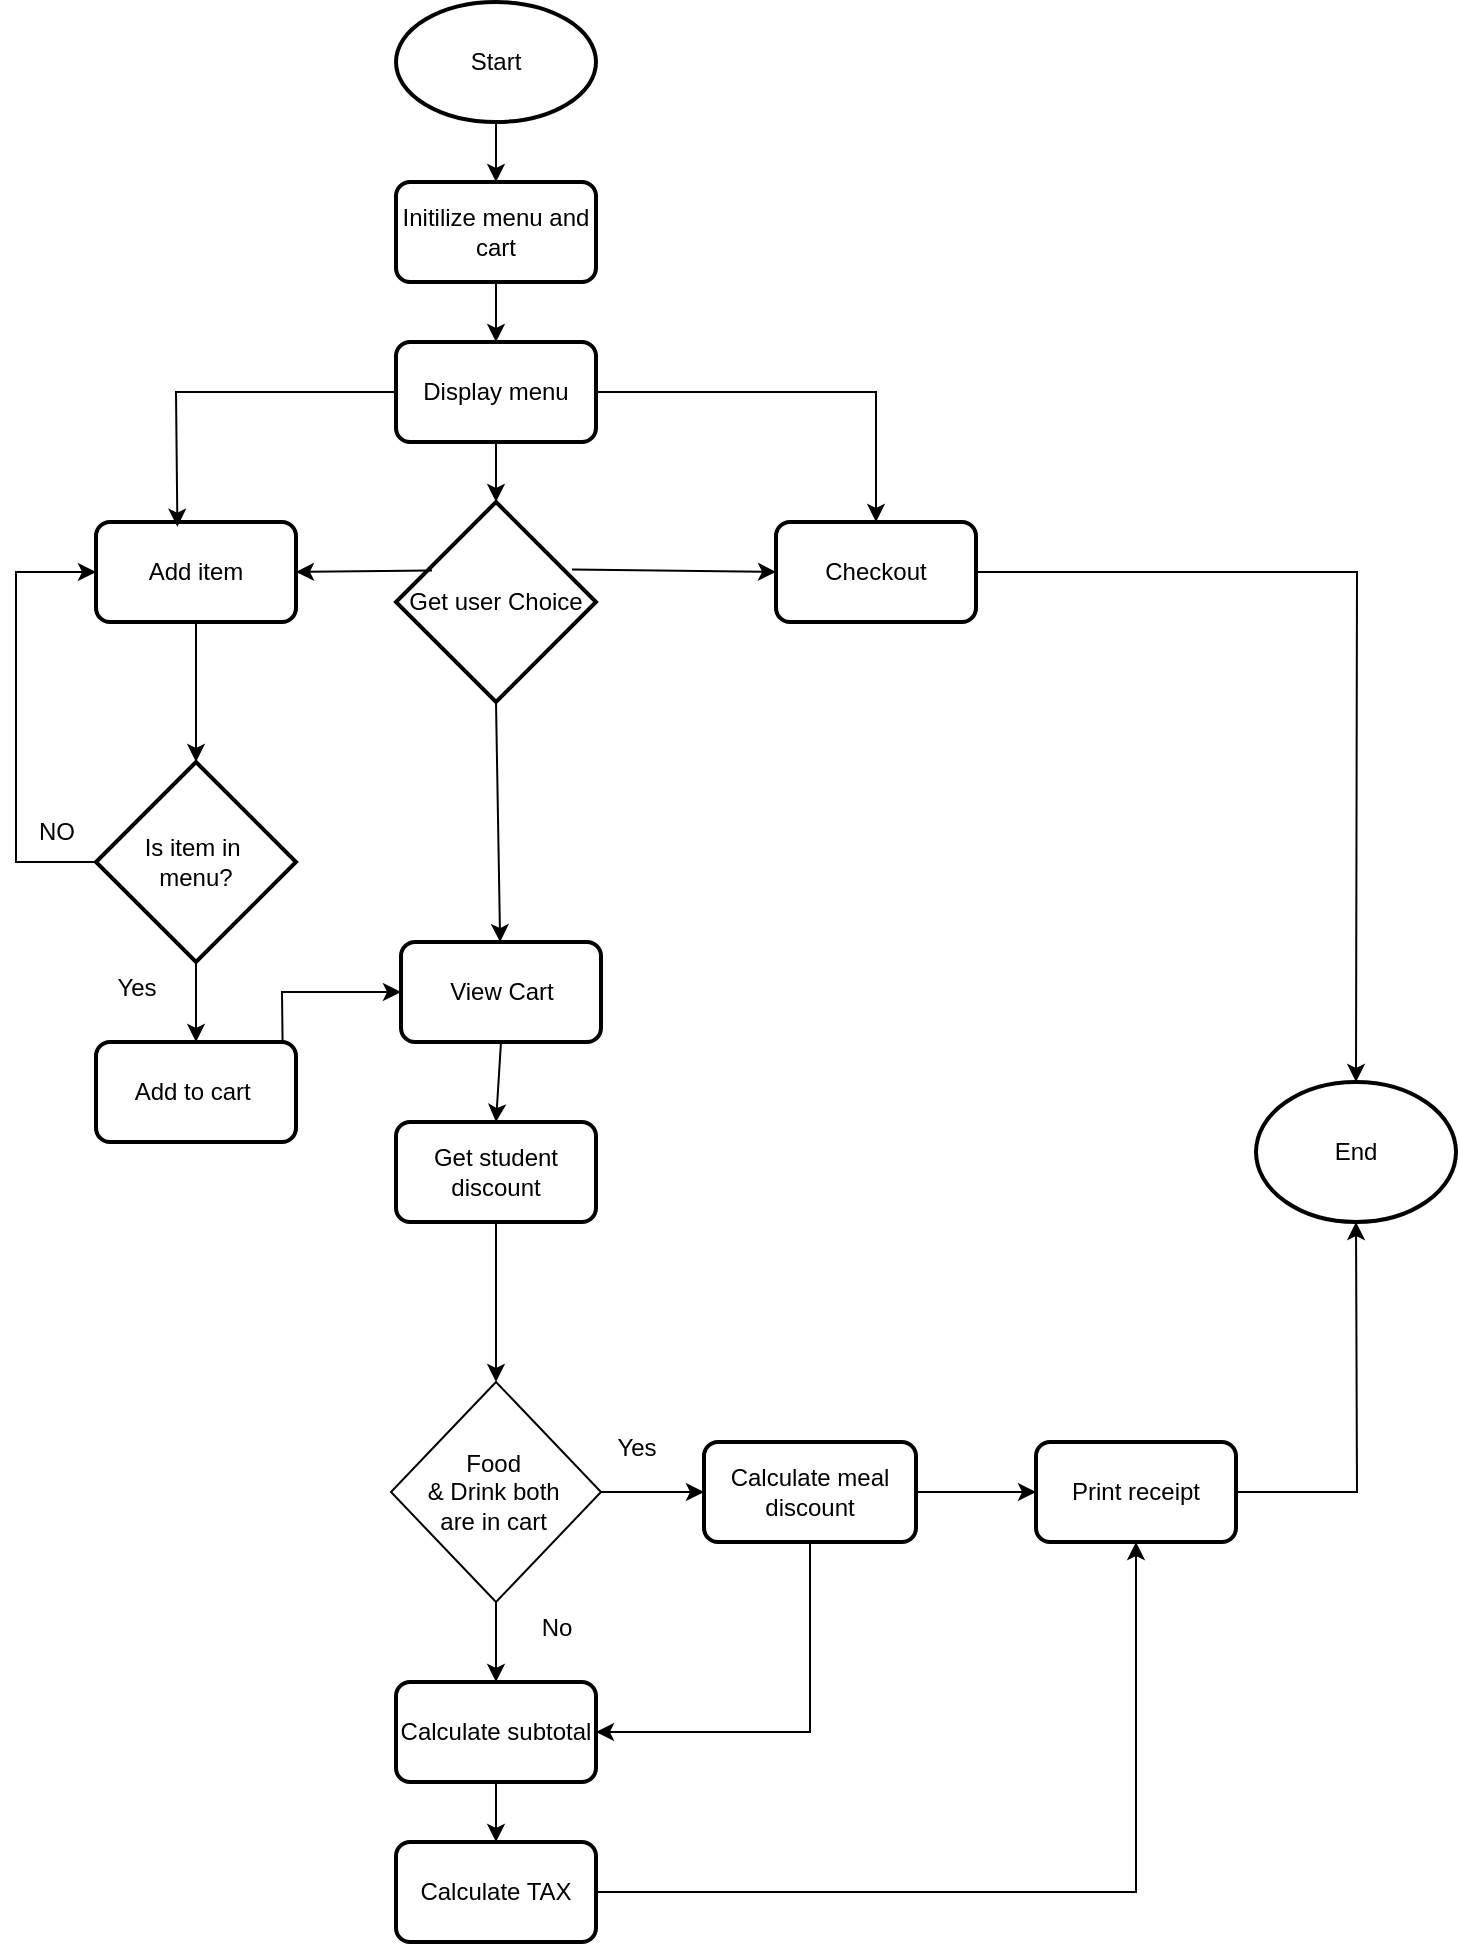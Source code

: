 <mxfile version="28.2.1">
  <diagram name="Page-1" id="XOptGc0j9pz9IJB4aON7">
    <mxGraphModel dx="786" dy="1620" grid="1" gridSize="10" guides="1" tooltips="1" connect="1" arrows="1" fold="1" page="1" pageScale="1" pageWidth="827" pageHeight="1169" math="0" shadow="0">
      <root>
        <mxCell id="0" />
        <mxCell id="1" parent="0" />
        <mxCell id="Dt6Bnb4k7eQnDZCNPbri-1" value="Start" style="strokeWidth=2;html=1;shape=mxgraph.flowchart.start_1;whiteSpace=wrap;" vertex="1" parent="1">
          <mxGeometry x="210" width="100" height="60" as="geometry" />
        </mxCell>
        <mxCell id="Dt6Bnb4k7eQnDZCNPbri-2" value="Initilize menu and&lt;div&gt;cart&lt;/div&gt;" style="rounded=1;whiteSpace=wrap;html=1;absoluteArcSize=1;arcSize=14;strokeWidth=2;" vertex="1" parent="1">
          <mxGeometry x="210" y="90" width="100" height="50" as="geometry" />
        </mxCell>
        <mxCell id="Dt6Bnb4k7eQnDZCNPbri-3" value="Display menu" style="rounded=1;whiteSpace=wrap;html=1;absoluteArcSize=1;arcSize=14;strokeWidth=2;" vertex="1" parent="1">
          <mxGeometry x="210" y="170" width="100" height="50" as="geometry" />
        </mxCell>
        <mxCell id="Dt6Bnb4k7eQnDZCNPbri-4" value="Get user Choice" style="strokeWidth=2;html=1;shape=mxgraph.flowchart.decision;whiteSpace=wrap;" vertex="1" parent="1">
          <mxGeometry x="210" y="250" width="100" height="100" as="geometry" />
        </mxCell>
        <mxCell id="Dt6Bnb4k7eQnDZCNPbri-5" value="Add item" style="rounded=1;whiteSpace=wrap;html=1;absoluteArcSize=1;arcSize=14;strokeWidth=2;" vertex="1" parent="1">
          <mxGeometry x="60" y="260" width="100" height="50" as="geometry" />
        </mxCell>
        <mxCell id="Dt6Bnb4k7eQnDZCNPbri-42" style="edgeStyle=orthogonalEdgeStyle;rounded=0;orthogonalLoop=1;jettySize=auto;html=1;" edge="1" parent="1" source="Dt6Bnb4k7eQnDZCNPbri-6">
          <mxGeometry relative="1" as="geometry">
            <mxPoint x="690" y="540" as="targetPoint" />
          </mxGeometry>
        </mxCell>
        <mxCell id="Dt6Bnb4k7eQnDZCNPbri-6" value="Checkout" style="rounded=1;whiteSpace=wrap;html=1;absoluteArcSize=1;arcSize=14;strokeWidth=2;" vertex="1" parent="1">
          <mxGeometry x="400" y="260" width="100" height="50" as="geometry" />
        </mxCell>
        <mxCell id="Dt6Bnb4k7eQnDZCNPbri-7" value="View Cart" style="rounded=1;whiteSpace=wrap;html=1;absoluteArcSize=1;arcSize=14;strokeWidth=2;" vertex="1" parent="1">
          <mxGeometry x="212.5" y="470" width="100" height="50" as="geometry" />
        </mxCell>
        <mxCell id="Dt6Bnb4k7eQnDZCNPbri-55" style="edgeStyle=orthogonalEdgeStyle;rounded=0;orthogonalLoop=1;jettySize=auto;html=1;exitX=0;exitY=0.5;exitDx=0;exitDy=0;exitPerimeter=0;entryX=0;entryY=0.5;entryDx=0;entryDy=0;" edge="1" parent="1" source="Dt6Bnb4k7eQnDZCNPbri-8" target="Dt6Bnb4k7eQnDZCNPbri-5">
          <mxGeometry relative="1" as="geometry">
            <Array as="points">
              <mxPoint x="20" y="430" />
              <mxPoint x="20" y="285" />
            </Array>
          </mxGeometry>
        </mxCell>
        <mxCell id="Dt6Bnb4k7eQnDZCNPbri-8" value="Is item in&amp;nbsp;&lt;div&gt;menu?&lt;/div&gt;" style="strokeWidth=2;html=1;shape=mxgraph.flowchart.decision;whiteSpace=wrap;" vertex="1" parent="1">
          <mxGeometry x="60" y="380" width="100" height="100" as="geometry" />
        </mxCell>
        <mxCell id="Dt6Bnb4k7eQnDZCNPbri-10" value="Add to cart&amp;nbsp;" style="rounded=1;whiteSpace=wrap;html=1;absoluteArcSize=1;arcSize=14;strokeWidth=2;" vertex="1" parent="1">
          <mxGeometry x="60" y="520" width="100" height="50" as="geometry" />
        </mxCell>
        <mxCell id="Dt6Bnb4k7eQnDZCNPbri-11" value="Get student discount" style="rounded=1;whiteSpace=wrap;html=1;absoluteArcSize=1;arcSize=14;strokeWidth=2;" vertex="1" parent="1">
          <mxGeometry x="210" y="560" width="100" height="50" as="geometry" />
        </mxCell>
        <mxCell id="Dt6Bnb4k7eQnDZCNPbri-40" style="edgeStyle=orthogonalEdgeStyle;rounded=0;orthogonalLoop=1;jettySize=auto;html=1;entryX=0;entryY=0.5;entryDx=0;entryDy=0;" edge="1" parent="1" source="Dt6Bnb4k7eQnDZCNPbri-12" target="Dt6Bnb4k7eQnDZCNPbri-13">
          <mxGeometry relative="1" as="geometry" />
        </mxCell>
        <mxCell id="Dt6Bnb4k7eQnDZCNPbri-48" style="edgeStyle=orthogonalEdgeStyle;rounded=0;orthogonalLoop=1;jettySize=auto;html=1;exitX=0.5;exitY=1;exitDx=0;exitDy=0;entryX=1;entryY=0.5;entryDx=0;entryDy=0;" edge="1" parent="1" source="Dt6Bnb4k7eQnDZCNPbri-12" target="Dt6Bnb4k7eQnDZCNPbri-14">
          <mxGeometry relative="1" as="geometry" />
        </mxCell>
        <mxCell id="Dt6Bnb4k7eQnDZCNPbri-12" value="Calculate meal discount" style="rounded=1;whiteSpace=wrap;html=1;absoluteArcSize=1;arcSize=14;strokeWidth=2;" vertex="1" parent="1">
          <mxGeometry x="364" y="720" width="106" height="50" as="geometry" />
        </mxCell>
        <mxCell id="Dt6Bnb4k7eQnDZCNPbri-41" style="edgeStyle=orthogonalEdgeStyle;rounded=0;orthogonalLoop=1;jettySize=auto;html=1;" edge="1" parent="1" source="Dt6Bnb4k7eQnDZCNPbri-13">
          <mxGeometry relative="1" as="geometry">
            <mxPoint x="690" y="610" as="targetPoint" />
          </mxGeometry>
        </mxCell>
        <mxCell id="Dt6Bnb4k7eQnDZCNPbri-13" value="Print receipt" style="rounded=1;whiteSpace=wrap;html=1;absoluteArcSize=1;arcSize=14;strokeWidth=2;" vertex="1" parent="1">
          <mxGeometry x="530" y="720" width="100" height="50" as="geometry" />
        </mxCell>
        <mxCell id="Dt6Bnb4k7eQnDZCNPbri-44" style="edgeStyle=orthogonalEdgeStyle;rounded=0;orthogonalLoop=1;jettySize=auto;html=1;exitX=0.5;exitY=1;exitDx=0;exitDy=0;entryX=0.5;entryY=0;entryDx=0;entryDy=0;" edge="1" parent="1" source="Dt6Bnb4k7eQnDZCNPbri-14" target="Dt6Bnb4k7eQnDZCNPbri-15">
          <mxGeometry relative="1" as="geometry" />
        </mxCell>
        <mxCell id="Dt6Bnb4k7eQnDZCNPbri-14" value="Calculate subtotal" style="rounded=1;whiteSpace=wrap;html=1;absoluteArcSize=1;arcSize=14;strokeWidth=2;" vertex="1" parent="1">
          <mxGeometry x="210" y="840" width="100" height="50" as="geometry" />
        </mxCell>
        <mxCell id="Dt6Bnb4k7eQnDZCNPbri-47" style="edgeStyle=orthogonalEdgeStyle;rounded=0;orthogonalLoop=1;jettySize=auto;html=1;entryX=0.5;entryY=1;entryDx=0;entryDy=0;" edge="1" parent="1" source="Dt6Bnb4k7eQnDZCNPbri-15" target="Dt6Bnb4k7eQnDZCNPbri-13">
          <mxGeometry relative="1" as="geometry" />
        </mxCell>
        <mxCell id="Dt6Bnb4k7eQnDZCNPbri-15" value="Calculate TAX" style="rounded=1;whiteSpace=wrap;html=1;absoluteArcSize=1;arcSize=14;strokeWidth=2;" vertex="1" parent="1">
          <mxGeometry x="210" y="920" width="100" height="50" as="geometry" />
        </mxCell>
        <mxCell id="Dt6Bnb4k7eQnDZCNPbri-16" value="End" style="strokeWidth=2;html=1;shape=mxgraph.flowchart.start_1;whiteSpace=wrap;" vertex="1" parent="1">
          <mxGeometry x="640" y="540" width="100" height="70" as="geometry" />
        </mxCell>
        <mxCell id="Dt6Bnb4k7eQnDZCNPbri-17" value="" style="endArrow=classic;html=1;rounded=0;exitX=0.5;exitY=1;exitDx=0;exitDy=0;exitPerimeter=0;entryX=0.5;entryY=0;entryDx=0;entryDy=0;" edge="1" parent="1" source="Dt6Bnb4k7eQnDZCNPbri-1" target="Dt6Bnb4k7eQnDZCNPbri-2">
          <mxGeometry width="50" height="50" relative="1" as="geometry">
            <mxPoint x="380" y="160" as="sourcePoint" />
            <mxPoint x="430" y="110" as="targetPoint" />
          </mxGeometry>
        </mxCell>
        <mxCell id="Dt6Bnb4k7eQnDZCNPbri-20" value="" style="endArrow=classic;html=1;rounded=0;exitX=0.5;exitY=1;exitDx=0;exitDy=0;" edge="1" parent="1" source="Dt6Bnb4k7eQnDZCNPbri-2" target="Dt6Bnb4k7eQnDZCNPbri-3">
          <mxGeometry width="50" height="50" relative="1" as="geometry">
            <mxPoint x="380" y="260" as="sourcePoint" />
            <mxPoint x="430" y="210" as="targetPoint" />
          </mxGeometry>
        </mxCell>
        <mxCell id="Dt6Bnb4k7eQnDZCNPbri-21" value="" style="endArrow=classic;html=1;rounded=0;exitX=0.5;exitY=1;exitDx=0;exitDy=0;" edge="1" parent="1" source="Dt6Bnb4k7eQnDZCNPbri-3" target="Dt6Bnb4k7eQnDZCNPbri-4">
          <mxGeometry width="50" height="50" relative="1" as="geometry">
            <mxPoint x="380" y="260" as="sourcePoint" />
            <mxPoint x="430" y="210" as="targetPoint" />
          </mxGeometry>
        </mxCell>
        <mxCell id="Dt6Bnb4k7eQnDZCNPbri-22" value="" style="endArrow=classic;html=1;rounded=0;exitX=1;exitY=0.5;exitDx=0;exitDy=0;entryX=0.5;entryY=0;entryDx=0;entryDy=0;" edge="1" parent="1" source="Dt6Bnb4k7eQnDZCNPbri-3" target="Dt6Bnb4k7eQnDZCNPbri-6">
          <mxGeometry width="50" height="50" relative="1" as="geometry">
            <mxPoint x="380" y="260" as="sourcePoint" />
            <mxPoint x="430" y="210" as="targetPoint" />
            <Array as="points">
              <mxPoint x="450" y="195" />
            </Array>
          </mxGeometry>
        </mxCell>
        <mxCell id="Dt6Bnb4k7eQnDZCNPbri-23" value="" style="endArrow=classic;html=1;rounded=0;exitX=0;exitY=0.5;exitDx=0;exitDy=0;entryX=0.407;entryY=0.047;entryDx=0;entryDy=0;entryPerimeter=0;" edge="1" parent="1" source="Dt6Bnb4k7eQnDZCNPbri-3" target="Dt6Bnb4k7eQnDZCNPbri-5">
          <mxGeometry width="50" height="50" relative="1" as="geometry">
            <mxPoint x="380" y="260" as="sourcePoint" />
            <mxPoint x="430" y="210" as="targetPoint" />
            <Array as="points">
              <mxPoint x="100" y="195" />
            </Array>
          </mxGeometry>
        </mxCell>
        <mxCell id="Dt6Bnb4k7eQnDZCNPbri-24" value="" style="endArrow=classic;html=1;rounded=0;exitX=0.5;exitY=1;exitDx=0;exitDy=0;" edge="1" parent="1" source="Dt6Bnb4k7eQnDZCNPbri-5" target="Dt6Bnb4k7eQnDZCNPbri-8">
          <mxGeometry width="50" height="50" relative="1" as="geometry">
            <mxPoint x="380" y="260" as="sourcePoint" />
            <mxPoint x="430" y="210" as="targetPoint" />
          </mxGeometry>
        </mxCell>
        <mxCell id="Dt6Bnb4k7eQnDZCNPbri-28" value="" style="endArrow=classic;html=1;rounded=0;exitX=0.5;exitY=1;exitDx=0;exitDy=0;exitPerimeter=0;" edge="1" parent="1" source="Dt6Bnb4k7eQnDZCNPbri-4" target="Dt6Bnb4k7eQnDZCNPbri-7">
          <mxGeometry width="50" height="50" relative="1" as="geometry">
            <mxPoint x="380" y="460" as="sourcePoint" />
            <mxPoint x="430" y="410" as="targetPoint" />
          </mxGeometry>
        </mxCell>
        <mxCell id="Dt6Bnb4k7eQnDZCNPbri-32" value="" style="endArrow=classic;html=1;rounded=0;exitX=0.5;exitY=1;exitDx=0;exitDy=0;exitPerimeter=0;entryX=0.5;entryY=0;entryDx=0;entryDy=0;" edge="1" parent="1" source="Dt6Bnb4k7eQnDZCNPbri-8" target="Dt6Bnb4k7eQnDZCNPbri-10">
          <mxGeometry width="50" height="50" relative="1" as="geometry">
            <mxPoint x="380" y="460" as="sourcePoint" />
            <mxPoint x="430" y="410" as="targetPoint" />
          </mxGeometry>
        </mxCell>
        <mxCell id="Dt6Bnb4k7eQnDZCNPbri-33" value="" style="endArrow=classic;html=1;rounded=0;exitX=0.933;exitY=0.02;exitDx=0;exitDy=0;entryX=0;entryY=0.5;entryDx=0;entryDy=0;exitPerimeter=0;" edge="1" parent="1" source="Dt6Bnb4k7eQnDZCNPbri-10" target="Dt6Bnb4k7eQnDZCNPbri-7">
          <mxGeometry width="50" height="50" relative="1" as="geometry">
            <mxPoint x="380" y="460" as="sourcePoint" />
            <mxPoint x="244" y="543.7" as="targetPoint" />
            <Array as="points">
              <mxPoint x="153" y="495" />
            </Array>
          </mxGeometry>
        </mxCell>
        <mxCell id="Dt6Bnb4k7eQnDZCNPbri-36" value="" style="endArrow=classic;html=1;rounded=0;exitX=0.5;exitY=1;exitDx=0;exitDy=0;entryX=0.5;entryY=0;entryDx=0;entryDy=0;" edge="1" parent="1" source="Dt6Bnb4k7eQnDZCNPbri-11" target="Dt6Bnb4k7eQnDZCNPbri-38">
          <mxGeometry width="50" height="50" relative="1" as="geometry">
            <mxPoint x="380" y="760" as="sourcePoint" />
            <mxPoint x="430" y="710" as="targetPoint" />
          </mxGeometry>
        </mxCell>
        <mxCell id="Dt6Bnb4k7eQnDZCNPbri-39" style="edgeStyle=orthogonalEdgeStyle;rounded=0;orthogonalLoop=1;jettySize=auto;html=1;exitX=1;exitY=0.5;exitDx=0;exitDy=0;entryX=0;entryY=0.5;entryDx=0;entryDy=0;" edge="1" parent="1" source="Dt6Bnb4k7eQnDZCNPbri-38" target="Dt6Bnb4k7eQnDZCNPbri-12">
          <mxGeometry relative="1" as="geometry" />
        </mxCell>
        <mxCell id="Dt6Bnb4k7eQnDZCNPbri-43" style="edgeStyle=orthogonalEdgeStyle;rounded=0;orthogonalLoop=1;jettySize=auto;html=1;exitX=0.5;exitY=1;exitDx=0;exitDy=0;" edge="1" parent="1" source="Dt6Bnb4k7eQnDZCNPbri-38" target="Dt6Bnb4k7eQnDZCNPbri-14">
          <mxGeometry relative="1" as="geometry" />
        </mxCell>
        <mxCell id="Dt6Bnb4k7eQnDZCNPbri-38" value="Food&amp;nbsp;&lt;div&gt;&amp;amp; Drink both&amp;nbsp;&lt;/div&gt;&lt;div&gt;are in cart&amp;nbsp;&lt;/div&gt;" style="rhombus;whiteSpace=wrap;html=1;" vertex="1" parent="1">
          <mxGeometry x="207.5" y="690" width="105" height="110" as="geometry" />
        </mxCell>
        <mxCell id="Dt6Bnb4k7eQnDZCNPbri-45" value="Yes" style="text;html=1;align=center;verticalAlign=middle;resizable=0;points=[];autosize=1;strokeColor=none;fillColor=none;" vertex="1" parent="1">
          <mxGeometry x="310" y="708" width="40" height="30" as="geometry" />
        </mxCell>
        <mxCell id="Dt6Bnb4k7eQnDZCNPbri-46" value="No" style="text;html=1;align=center;verticalAlign=middle;resizable=0;points=[];autosize=1;strokeColor=none;fillColor=none;" vertex="1" parent="1">
          <mxGeometry x="270" y="798" width="40" height="30" as="geometry" />
        </mxCell>
        <mxCell id="Dt6Bnb4k7eQnDZCNPbri-49" value="Yes" style="text;html=1;align=center;verticalAlign=middle;resizable=0;points=[];autosize=1;strokeColor=none;fillColor=none;" vertex="1" parent="1">
          <mxGeometry x="60" y="478" width="40" height="30" as="geometry" />
        </mxCell>
        <mxCell id="Dt6Bnb4k7eQnDZCNPbri-53" value="" style="endArrow=classic;html=1;rounded=0;entryX=0;entryY=0.5;entryDx=0;entryDy=0;exitX=0.88;exitY=0.337;exitDx=0;exitDy=0;exitPerimeter=0;" edge="1" parent="1" source="Dt6Bnb4k7eQnDZCNPbri-4" target="Dt6Bnb4k7eQnDZCNPbri-6">
          <mxGeometry width="50" height="50" relative="1" as="geometry">
            <mxPoint x="310" y="290" as="sourcePoint" />
            <mxPoint x="430" y="310" as="targetPoint" />
          </mxGeometry>
        </mxCell>
        <mxCell id="Dt6Bnb4k7eQnDZCNPbri-54" value="" style="endArrow=classic;html=1;rounded=0;exitX=0.18;exitY=0.343;exitDx=0;exitDy=0;exitPerimeter=0;entryX=1;entryY=0.5;entryDx=0;entryDy=0;" edge="1" parent="1" source="Dt6Bnb4k7eQnDZCNPbri-4" target="Dt6Bnb4k7eQnDZCNPbri-5">
          <mxGeometry width="50" height="50" relative="1" as="geometry">
            <mxPoint x="380" y="360" as="sourcePoint" />
            <mxPoint x="430" y="310" as="targetPoint" />
          </mxGeometry>
        </mxCell>
        <mxCell id="Dt6Bnb4k7eQnDZCNPbri-56" value="NO" style="text;html=1;align=center;verticalAlign=middle;resizable=0;points=[];autosize=1;strokeColor=none;fillColor=none;" vertex="1" parent="1">
          <mxGeometry x="20" y="400" width="40" height="30" as="geometry" />
        </mxCell>
        <mxCell id="Dt6Bnb4k7eQnDZCNPbri-59" value="" style="endArrow=classic;html=1;rounded=0;exitX=0.5;exitY=1;exitDx=0;exitDy=0;entryX=0.5;entryY=0;entryDx=0;entryDy=0;" edge="1" parent="1" source="Dt6Bnb4k7eQnDZCNPbri-7" target="Dt6Bnb4k7eQnDZCNPbri-11">
          <mxGeometry width="50" height="50" relative="1" as="geometry">
            <mxPoint x="380" y="560" as="sourcePoint" />
            <mxPoint x="430" y="510" as="targetPoint" />
          </mxGeometry>
        </mxCell>
      </root>
    </mxGraphModel>
  </diagram>
</mxfile>
